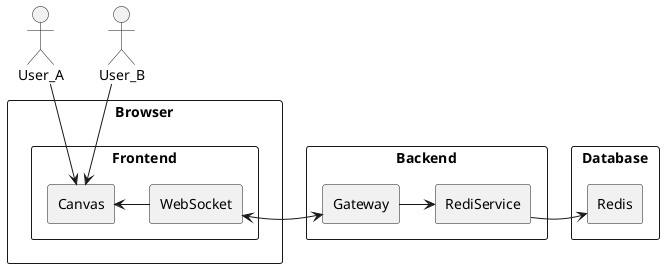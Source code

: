 @startuml overview-architecture

actor User_A
actor User_B

rectangle Browser {
  rectangle "Frontend" {
    rectangle Canvas
    rectangle WebSocket
  }
}

rectangle "Backend" {
  rectangle Gateway
  rectangle RediService
}

rectangle "Database" {
  rectangle Redis
}

User_A --> Canvas
User_B --> Canvas

Canvas <- WebSocket
WebSocket <-> Gateway
Gateway -> RediService
RediService -> Redis

@enduml
